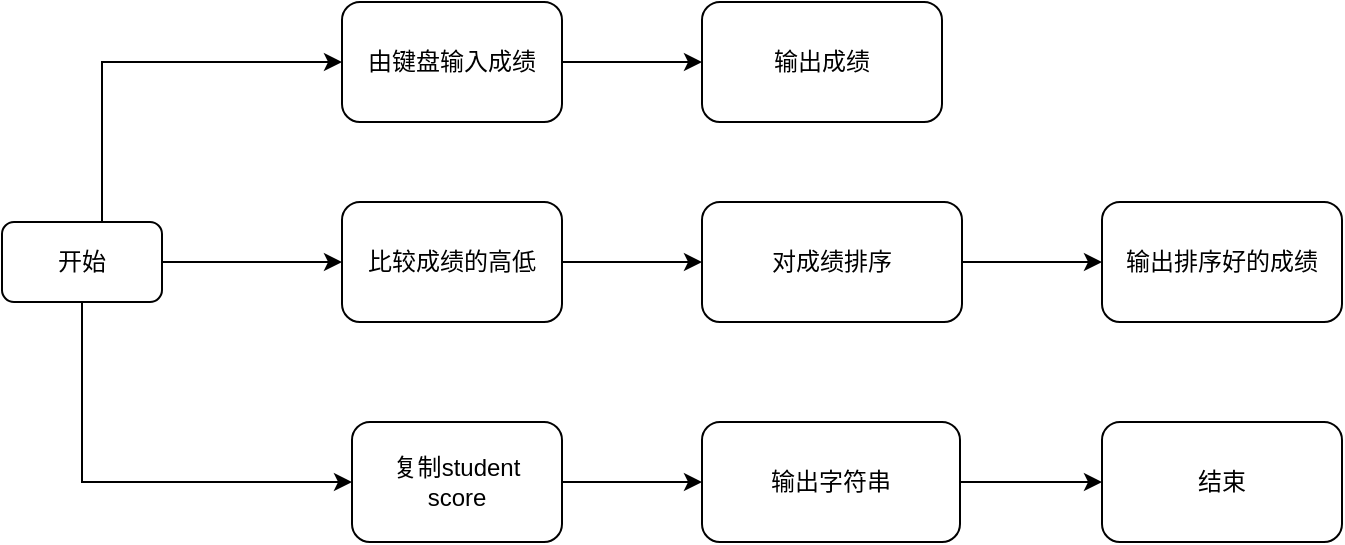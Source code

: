 <mxfile version="16.1.0" type="github"><diagram id="uTHkHjwx9nv1sM9mcKDM" name="Page-1"><mxGraphModel dx="782" dy="474" grid="1" gridSize="10" guides="1" tooltips="1" connect="1" arrows="1" fold="1" page="1" pageScale="1" pageWidth="827" pageHeight="1169" math="0" shadow="0"><root><mxCell id="0"/><mxCell id="1" parent="0"/><mxCell id="HxuKPVdMKKBYKocuLPfj-6" value="" style="edgeStyle=orthogonalEdgeStyle;rounded=0;orthogonalLoop=1;jettySize=auto;html=1;" edge="1" parent="1" source="HxuKPVdMKKBYKocuLPfj-3" target="HxuKPVdMKKBYKocuLPfj-5"><mxGeometry relative="1" as="geometry"><Array as="points"><mxPoint x="100" y="130"/></Array></mxGeometry></mxCell><mxCell id="HxuKPVdMKKBYKocuLPfj-15" value="" style="edgeStyle=orthogonalEdgeStyle;rounded=0;orthogonalLoop=1;jettySize=auto;html=1;" edge="1" parent="1" source="HxuKPVdMKKBYKocuLPfj-3" target="HxuKPVdMKKBYKocuLPfj-9"><mxGeometry relative="1" as="geometry"/></mxCell><mxCell id="HxuKPVdMKKBYKocuLPfj-18" style="edgeStyle=orthogonalEdgeStyle;rounded=0;orthogonalLoop=1;jettySize=auto;html=1;exitX=0.5;exitY=1;exitDx=0;exitDy=0;entryX=0;entryY=0.5;entryDx=0;entryDy=0;" edge="1" parent="1" source="HxuKPVdMKKBYKocuLPfj-3" target="HxuKPVdMKKBYKocuLPfj-12"><mxGeometry relative="1" as="geometry"/></mxCell><mxCell id="HxuKPVdMKKBYKocuLPfj-3" value="开始" style="rounded=1;whiteSpace=wrap;html=1;" vertex="1" parent="1"><mxGeometry x="50" y="210" width="80" height="40" as="geometry"/></mxCell><mxCell id="HxuKPVdMKKBYKocuLPfj-8" value="" style="edgeStyle=orthogonalEdgeStyle;rounded=0;orthogonalLoop=1;jettySize=auto;html=1;" edge="1" parent="1" source="HxuKPVdMKKBYKocuLPfj-5" target="HxuKPVdMKKBYKocuLPfj-7"><mxGeometry relative="1" as="geometry"/></mxCell><mxCell id="HxuKPVdMKKBYKocuLPfj-5" value="&lt;p class=&quot;MsoNormal&quot;&gt;&lt;span lang=&quot;EN-US&quot;&gt;由键盘输入成绩&lt;/span&gt;&lt;span lang=&quot;EN-US&quot;&gt;&lt;/span&gt;&lt;/p&gt;" style="rounded=1;whiteSpace=wrap;html=1;" vertex="1" parent="1"><mxGeometry x="220" y="100" width="110" height="60" as="geometry"/></mxCell><mxCell id="HxuKPVdMKKBYKocuLPfj-7" value="&lt;p class=&quot;MsoNormal&quot; align=&quot;center&quot;&gt;&lt;span lang=&quot;EN-US&quot;&gt;输出成绩&lt;/span&gt;&lt;span lang=&quot;EN-US&quot;&gt;&lt;/span&gt;&lt;/p&gt;" style="rounded=1;whiteSpace=wrap;html=1;" vertex="1" parent="1"><mxGeometry x="400" y="100" width="120" height="60" as="geometry"/></mxCell><mxCell id="HxuKPVdMKKBYKocuLPfj-16" value="" style="edgeStyle=orthogonalEdgeStyle;rounded=0;orthogonalLoop=1;jettySize=auto;html=1;" edge="1" parent="1" source="HxuKPVdMKKBYKocuLPfj-9" target="HxuKPVdMKKBYKocuLPfj-10"><mxGeometry relative="1" as="geometry"/></mxCell><mxCell id="HxuKPVdMKKBYKocuLPfj-9" value="&lt;p class=&quot;MsoNormal&quot;&gt;&lt;span lang=&quot;EN-US&quot;&gt;比较成绩的高低&lt;/span&gt;&lt;span lang=&quot;EN-US&quot;&gt;&lt;/span&gt;&lt;/p&gt;" style="rounded=1;whiteSpace=wrap;html=1;" vertex="1" parent="1"><mxGeometry x="220" y="200" width="110" height="60" as="geometry"/></mxCell><mxCell id="HxuKPVdMKKBYKocuLPfj-17" value="" style="edgeStyle=orthogonalEdgeStyle;rounded=0;orthogonalLoop=1;jettySize=auto;html=1;" edge="1" parent="1" source="HxuKPVdMKKBYKocuLPfj-10" target="HxuKPVdMKKBYKocuLPfj-11"><mxGeometry relative="1" as="geometry"/></mxCell><mxCell id="HxuKPVdMKKBYKocuLPfj-10" value="&lt;p class=&quot;MsoNormal&quot; align=&quot;center&quot;&gt;&lt;span lang=&quot;EN-US&quot;&gt;对成绩排序&lt;/span&gt;&lt;span lang=&quot;EN-US&quot;&gt;&lt;/span&gt;&lt;/p&gt;" style="rounded=1;whiteSpace=wrap;html=1;" vertex="1" parent="1"><mxGeometry x="400" y="200" width="130" height="60" as="geometry"/></mxCell><mxCell id="HxuKPVdMKKBYKocuLPfj-11" value="&lt;p class=&quot;MsoNormal&quot;&gt;&lt;span lang=&quot;EN-US&quot;&gt;输出排序好的成绩&lt;/span&gt;&lt;span lang=&quot;EN-US&quot;&gt;&lt;/span&gt;&lt;/p&gt;" style="rounded=1;whiteSpace=wrap;html=1;" vertex="1" parent="1"><mxGeometry x="600" y="200" width="120" height="60" as="geometry"/></mxCell><mxCell id="HxuKPVdMKKBYKocuLPfj-19" value="" style="edgeStyle=orthogonalEdgeStyle;rounded=0;orthogonalLoop=1;jettySize=auto;html=1;" edge="1" parent="1" source="HxuKPVdMKKBYKocuLPfj-12" target="HxuKPVdMKKBYKocuLPfj-13"><mxGeometry relative="1" as="geometry"/></mxCell><mxCell id="HxuKPVdMKKBYKocuLPfj-12" value="&lt;p class=&quot;MsoNormal&quot;&gt;&lt;span lang=&quot;EN-US&quot;&gt;复制&lt;/span&gt;&lt;span lang=&quot;EN-US&quot;&gt;student&lt;br/&gt;score&lt;/span&gt;&lt;/p&gt;" style="rounded=1;whiteSpace=wrap;html=1;" vertex="1" parent="1"><mxGeometry x="225" y="310" width="105" height="60" as="geometry"/></mxCell><mxCell id="HxuKPVdMKKBYKocuLPfj-20" value="" style="edgeStyle=orthogonalEdgeStyle;rounded=0;orthogonalLoop=1;jettySize=auto;html=1;" edge="1" parent="1" source="HxuKPVdMKKBYKocuLPfj-13" target="HxuKPVdMKKBYKocuLPfj-14"><mxGeometry relative="1" as="geometry"/></mxCell><mxCell id="HxuKPVdMKKBYKocuLPfj-13" value="&lt;p class=&quot;MsoNormal&quot; align=&quot;center&quot;&gt;&lt;span lang=&quot;EN-US&quot;&gt;输出字符串&lt;/span&gt;&lt;span lang=&quot;EN-US&quot;&gt;&lt;/span&gt;&lt;/p&gt;" style="rounded=1;whiteSpace=wrap;html=1;" vertex="1" parent="1"><mxGeometry x="400" y="310" width="129" height="60" as="geometry"/></mxCell><mxCell id="HxuKPVdMKKBYKocuLPfj-14" value="&lt;p class=&quot;MsoNormal&quot; align=&quot;center&quot;&gt;&lt;span lang=&quot;EN-US&quot;&gt;结束&lt;/span&gt;&lt;span lang=&quot;EN-US&quot;&gt;&lt;/span&gt;&lt;/p&gt;" style="rounded=1;whiteSpace=wrap;html=1;" vertex="1" parent="1"><mxGeometry x="600" y="310" width="120" height="60" as="geometry"/></mxCell></root></mxGraphModel></diagram></mxfile>